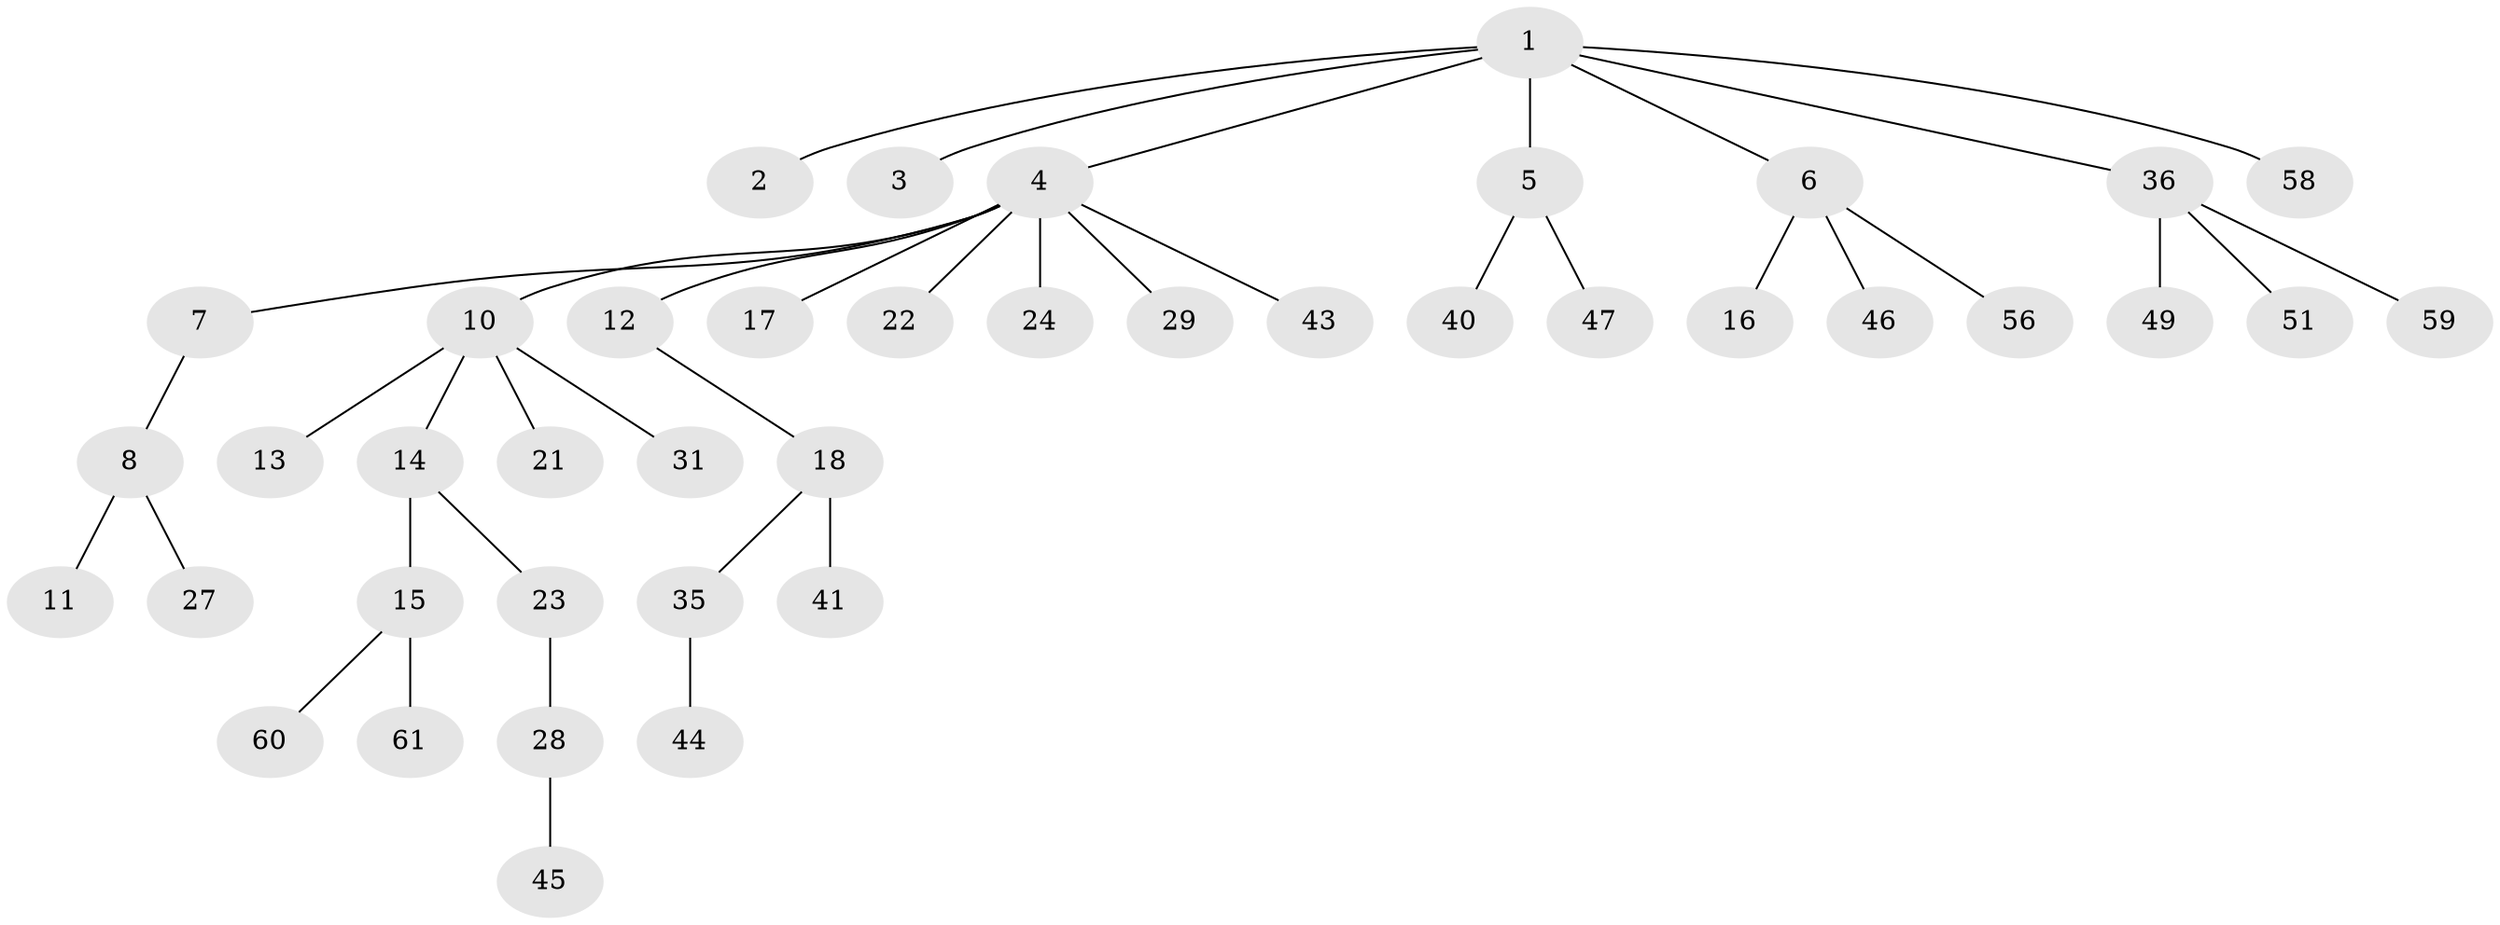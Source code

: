 // original degree distribution, {8: 0.03225806451612903, 2: 0.2903225806451613, 1: 0.5161290322580645, 4: 0.0967741935483871, 5: 0.016129032258064516, 3: 0.04838709677419355}
// Generated by graph-tools (version 1.1) at 2025/11/02/27/25 16:11:27]
// undirected, 41 vertices, 40 edges
graph export_dot {
graph [start="1"]
  node [color=gray90,style=filled];
  1 [super="+48"];
  2 [super="+25"];
  3;
  4 [super="+20"];
  5 [super="+57"];
  6 [super="+9"];
  7;
  8 [super="+42"];
  10 [super="+19"];
  11 [super="+39"];
  12 [super="+33"];
  13;
  14 [super="+53"];
  15 [super="+32"];
  16;
  17 [super="+26"];
  18 [super="+30"];
  21 [super="+52"];
  22;
  23;
  24;
  27;
  28 [super="+38"];
  29;
  31 [super="+34"];
  35;
  36 [super="+37"];
  40;
  41 [super="+55"];
  43;
  44 [super="+54"];
  45;
  46 [super="+50"];
  47 [super="+62"];
  49;
  51;
  56;
  58;
  59;
  60;
  61;
  1 -- 2;
  1 -- 3;
  1 -- 4;
  1 -- 5;
  1 -- 6;
  1 -- 36;
  1 -- 58;
  4 -- 7;
  4 -- 10;
  4 -- 12;
  4 -- 17;
  4 -- 22;
  4 -- 24;
  4 -- 43;
  4 -- 29;
  5 -- 40;
  5 -- 47;
  6 -- 16;
  6 -- 46;
  6 -- 56;
  7 -- 8;
  8 -- 11;
  8 -- 27;
  10 -- 13;
  10 -- 14;
  10 -- 21;
  10 -- 31;
  12 -- 18;
  14 -- 15;
  14 -- 23;
  15 -- 60;
  15 -- 61;
  18 -- 35;
  18 -- 41;
  23 -- 28;
  28 -- 45;
  35 -- 44;
  36 -- 51;
  36 -- 59;
  36 -- 49;
}

